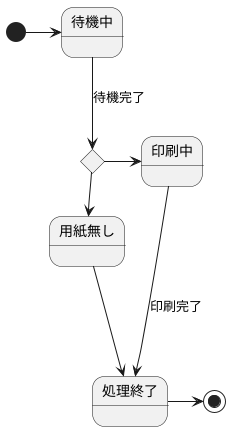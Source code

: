 @startuml プリンタ
[*] -right-> 待機中
state c <<choice>>
state c <<choice>>
待機中-down-> c : 待機完了
c -> 印刷中
c -> 用紙無し
用紙無し -right-> 処理終了
' PlantUMLに結合点の表示形式はない
印刷中---> 処理終了 : 印刷完了
処理終了-right-> [*]
@enduml